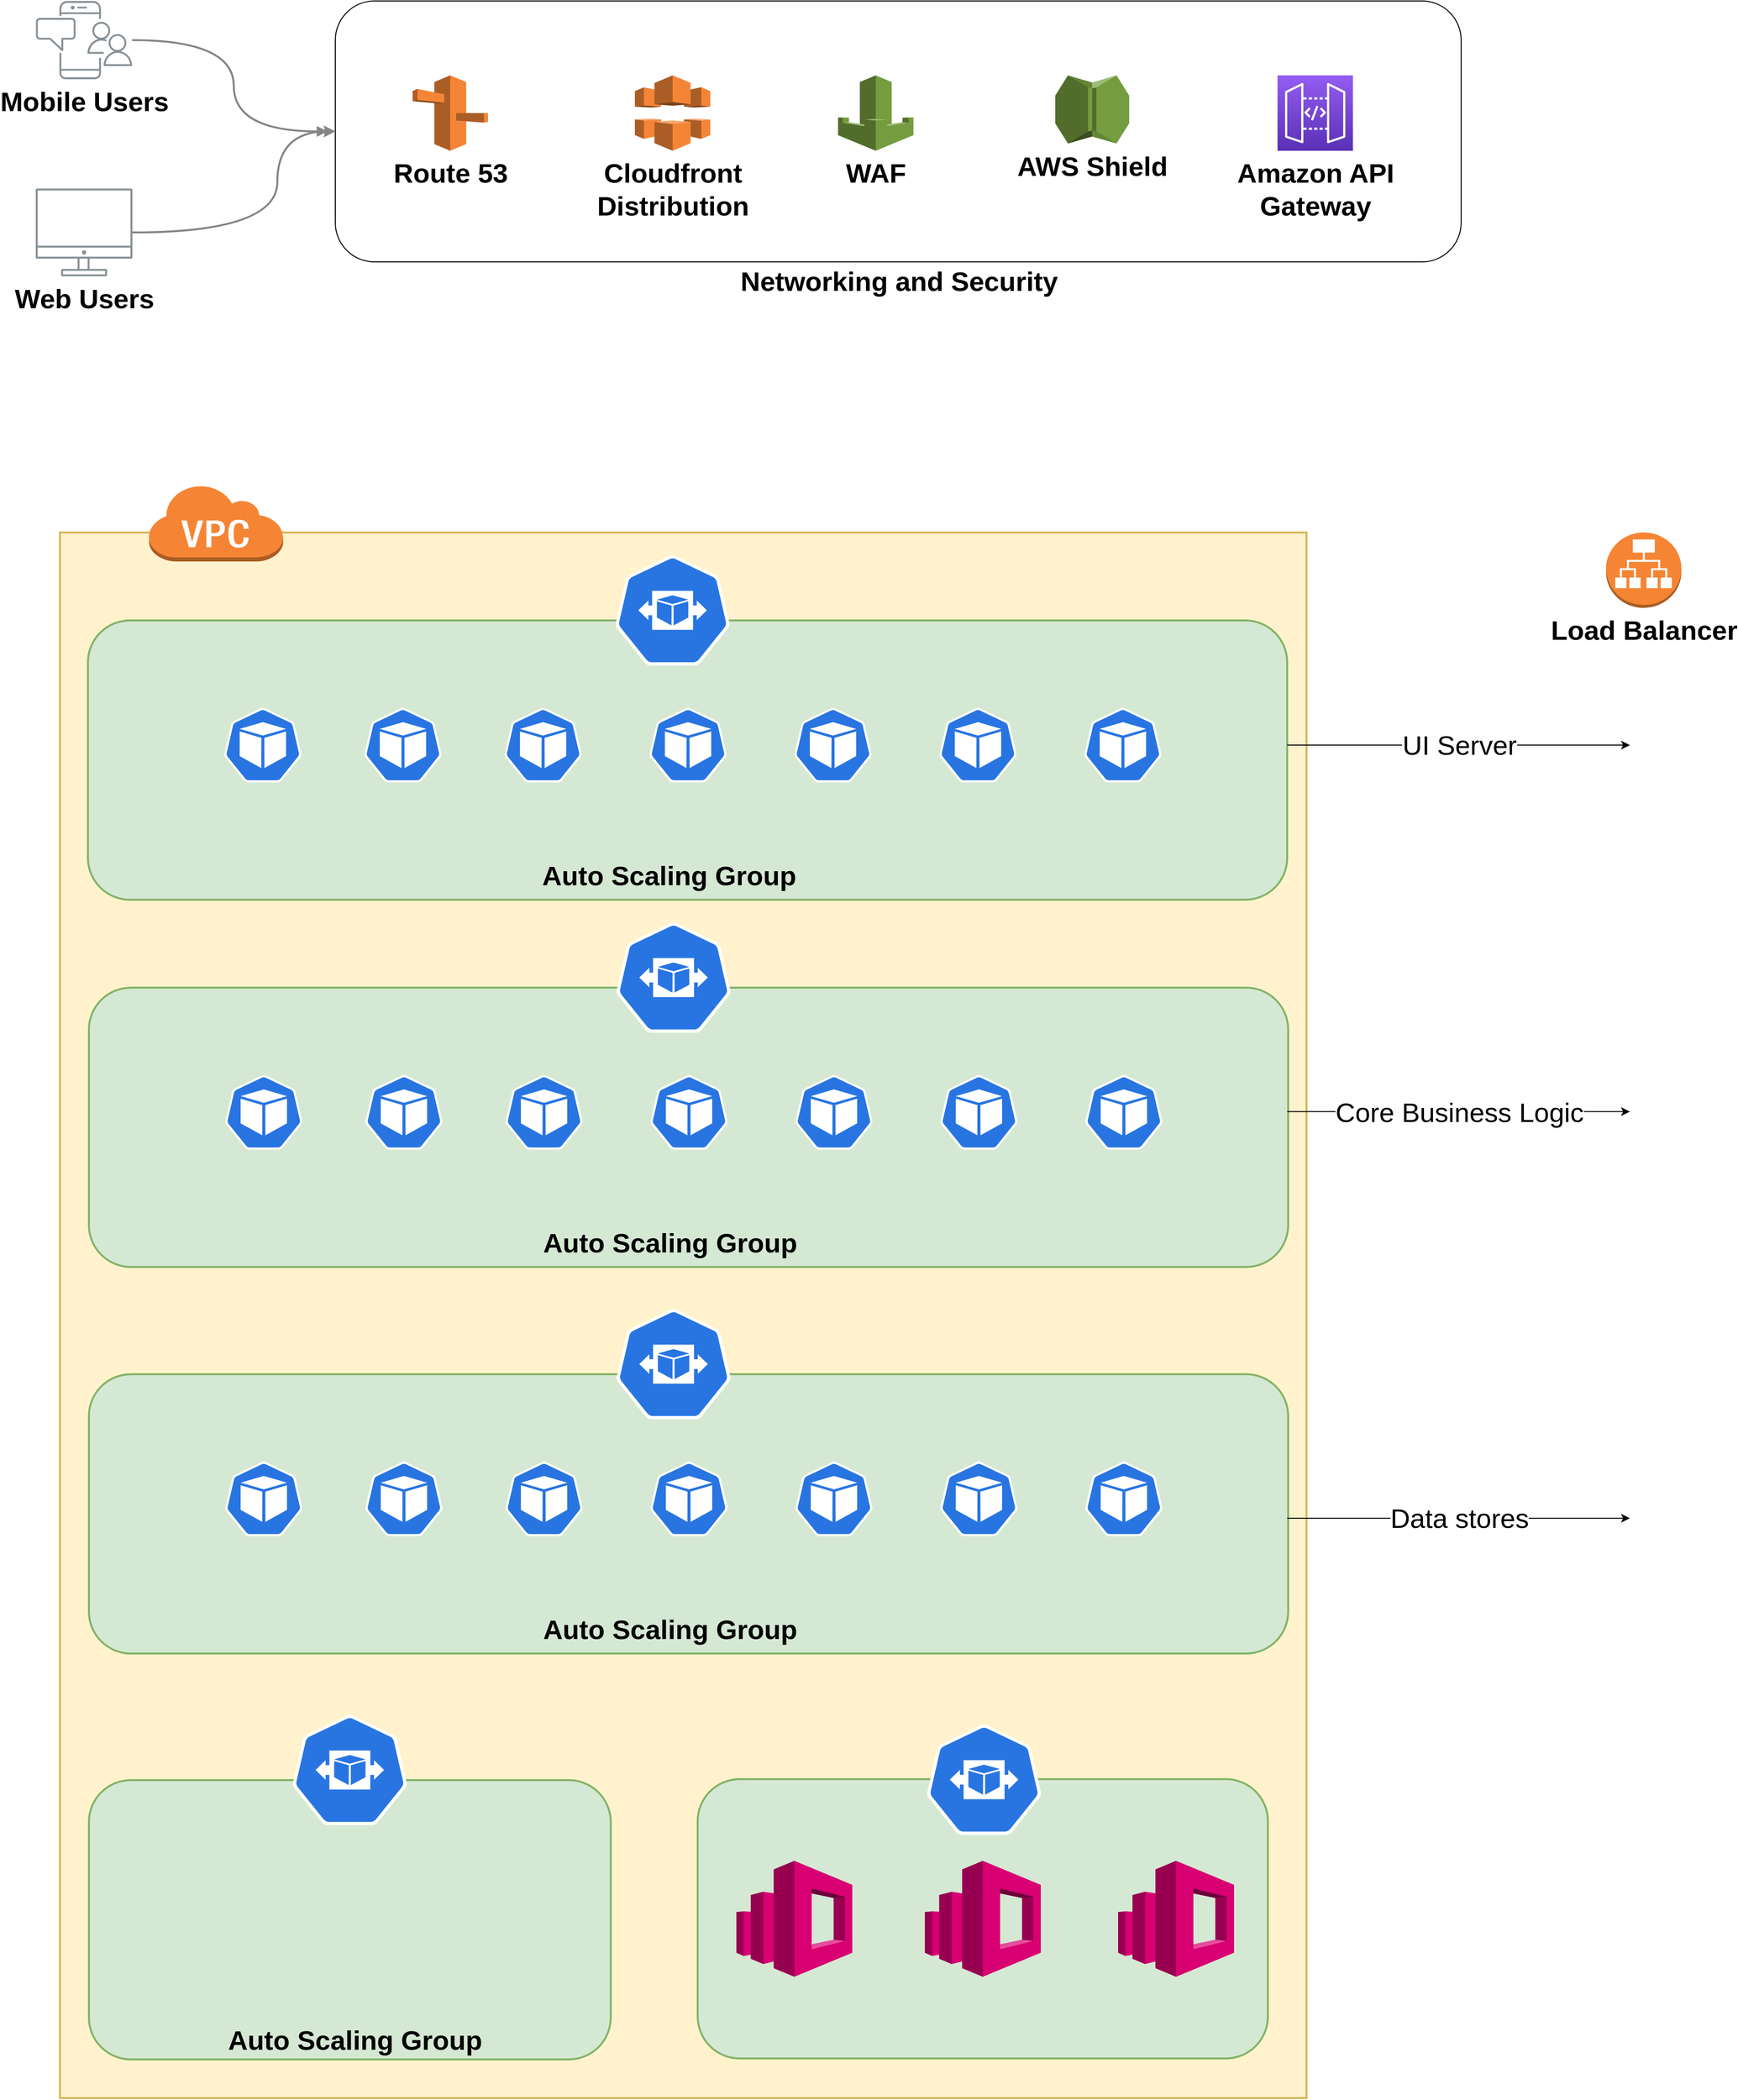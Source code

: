 <mxfile version="15.4.0" type="github">
  <diagram id="Ht1M8jgEwFfnCIfOTk4-" name="Page-1">
    <mxGraphModel dx="1955" dy="1125" grid="1" gridSize="10" guides="1" tooltips="1" connect="1" arrows="1" fold="1" page="1" pageScale="1" pageWidth="1169" pageHeight="827" math="0" shadow="0">
      <root>
        <mxCell id="0" />
        <mxCell id="1" parent="0" />
        <mxCell id="8jDcVQB9mLgturJCLghL-115" value="" style="rounded=0;whiteSpace=wrap;html=1;fontSize=28;strokeWidth=2;fillColor=#fff2cc;strokeColor=#d6b656;fontStyle=1" vertex="1" parent="1">
          <mxGeometry x="190" y="950" width="1290" height="1620" as="geometry" />
        </mxCell>
        <mxCell id="8jDcVQB9mLgturJCLghL-17" value="Networking and Security" style="text;html=1;align=center;verticalAlign=middle;resizable=0;points=[];autosize=1;strokeColor=none;fillColor=none;fontSize=28;fontStyle=1;fontColor=#000000;" vertex="1" parent="1">
          <mxGeometry x="887.5" y="670" width="340" height="40" as="geometry" />
        </mxCell>
        <mxCell id="8jDcVQB9mLgturJCLghL-16" value="" style="rounded=1;whiteSpace=wrap;html=1;fontSize=28;fontStyle=1;fontColor=#000000;" vertex="1" parent="1">
          <mxGeometry x="475" y="400" width="1165" height="270" as="geometry" />
        </mxCell>
        <mxCell id="UEzPUAAOIrF-is8g5C7q-114" value="Amazon API&lt;br style=&quot;font-size: 28px;&quot;&gt;Gateway&lt;br style=&quot;font-size: 28px;&quot;&gt;" style="outlineConnect=0;fontColor=#000000;gradientColor=#945DF2;gradientDirection=north;fillColor=#5A30B5;strokeColor=#ffffff;dashed=0;verticalLabelPosition=bottom;verticalAlign=top;align=center;html=1;fontSize=28;fontStyle=1;aspect=fixed;shape=mxgraph.aws4.resourceIcon;resIcon=mxgraph.aws4.api_gateway;labelBackgroundColor=#ffffff;" parent="1" vertex="1">
          <mxGeometry x="1450" y="477" width="78" height="78" as="geometry" />
        </mxCell>
        <mxCell id="tOSdlADLp0MFVeMP-LaB-2" value="&lt;font style=&quot;font-size: 28px;&quot;&gt;&lt;span style=&quot;font-size: 28px;&quot;&gt;Cloudfront&lt;br style=&quot;font-size: 28px;&quot;&gt;Distribution&lt;/span&gt;&lt;/font&gt;" style="outlineConnect=0;dashed=0;verticalLabelPosition=bottom;verticalAlign=top;align=center;html=1;shape=mxgraph.aws3.cloudfront;fillColor=#F58536;gradientColor=none;fontSize=28;fontStyle=1;fontColor=#000000;" parent="1" vertex="1">
          <mxGeometry x="785" y="477" width="78" height="78" as="geometry" />
        </mxCell>
        <mxCell id="tOSdlADLp0MFVeMP-LaB-8" value="&lt;span style=&quot;font-size: 28px;&quot;&gt;&lt;font style=&quot;font-size: 28px;&quot;&gt;Route 53&lt;/font&gt;&lt;/span&gt;" style="outlineConnect=0;dashed=0;verticalLabelPosition=bottom;verticalAlign=top;align=center;html=1;shape=mxgraph.aws3.route_53;fillColor=#F58536;gradientColor=none;fontSize=28;fontStyle=1;fontColor=#000000;" parent="1" vertex="1">
          <mxGeometry x="555" y="477" width="78" height="78" as="geometry" />
        </mxCell>
        <mxCell id="tOSdlADLp0MFVeMP-LaB-11" value="" style="group;fontSize=28;fontStyle=1;fontColor=#000000;" parent="1" vertex="1" connectable="0">
          <mxGeometry x="165" y="400" width="100" height="285" as="geometry" />
        </mxCell>
        <mxCell id="UEzPUAAOIrF-is8g5C7q-109" value="Web Users" style="outlineConnect=0;gradientColor=none;fontColor=#000000;strokeColor=none;fillColor=#879196;dashed=0;verticalLabelPosition=bottom;verticalAlign=top;align=center;html=1;fontSize=28;fontStyle=1;aspect=fixed;shape=mxgraph.aws4.illustration_desktop;pointerEvents=1;labelBackgroundColor=#ffffff;" parent="tOSdlADLp0MFVeMP-LaB-11" vertex="1">
          <mxGeometry y="194" width="100" height="91" as="geometry" />
        </mxCell>
        <mxCell id="UEzPUAAOIrF-is8g5C7q-110" value="&lt;font style=&quot;font-size: 28px;&quot;&gt;Mobile Users&lt;/font&gt;" style="outlineConnect=0;gradientColor=none;fontColor=#000000;strokeColor=none;fillColor=#879196;dashed=0;verticalLabelPosition=bottom;verticalAlign=top;align=center;html=1;fontSize=28;fontStyle=1;aspect=fixed;shape=mxgraph.aws4.illustration_notification;pointerEvents=1;labelBackgroundColor=#ffffff;" parent="tOSdlADLp0MFVeMP-LaB-11" vertex="1">
          <mxGeometry width="100" height="81" as="geometry" />
        </mxCell>
        <mxCell id="tOSdlADLp0MFVeMP-LaB-24" style="edgeStyle=orthogonalEdgeStyle;curved=1;rounded=0;orthogonalLoop=1;jettySize=auto;html=1;entryX=0;entryY=0.5;entryDx=0;entryDy=0;endArrow=doubleBlock;endFill=1;strokeColor=#858585;strokeWidth=2;fontSize=28;fontStyle=1;fontColor=#000000;" parent="1" source="UEzPUAAOIrF-is8g5C7q-110" target="8jDcVQB9mLgturJCLghL-16" edge="1">
          <mxGeometry x="165" y="400" as="geometry" />
        </mxCell>
        <mxCell id="8jDcVQB9mLgturJCLghL-1" value="WAF" style="outlineConnect=0;dashed=0;verticalLabelPosition=bottom;verticalAlign=top;align=center;html=1;shape=mxgraph.aws3.waf;fillColor=#759C3E;gradientColor=none;fontSize=28;fontStyle=1;fontColor=#000000;" vertex="1" parent="1">
          <mxGeometry x="995.25" y="477" width="78" height="78" as="geometry" />
        </mxCell>
        <mxCell id="8jDcVQB9mLgturJCLghL-2" style="edgeStyle=orthogonalEdgeStyle;orthogonalLoop=1;jettySize=auto;html=1;entryX=0;entryY=0.5;entryDx=0;entryDy=0;fontSize=28;fontStyle=1;fontColor=#000000;strokeColor=#858585;curved=1;strokeWidth=2;" edge="1" parent="1" source="UEzPUAAOIrF-is8g5C7q-109" target="8jDcVQB9mLgturJCLghL-16">
          <mxGeometry x="165" y="400" as="geometry">
            <Array as="points">
              <mxPoint x="415" y="640" />
              <mxPoint x="415" y="535" />
            </Array>
          </mxGeometry>
        </mxCell>
        <mxCell id="8jDcVQB9mLgturJCLghL-23" value="Load Balancer" style="outlineConnect=0;dashed=0;verticalLabelPosition=bottom;verticalAlign=top;align=center;html=1;shape=mxgraph.aws3.application_load_balancer;fillColor=#F58534;gradientColor=none;fontSize=28;strokeWidth=2;fontStyle=1;fontColor=#000000;" vertex="1" parent="1">
          <mxGeometry x="1790" y="950" width="78" height="78" as="geometry" />
        </mxCell>
        <mxCell id="8jDcVQB9mLgturJCLghL-113" value="" style="outlineConnect=0;dashed=0;verticalLabelPosition=bottom;verticalAlign=top;align=center;html=1;shape=mxgraph.aws3.virtual_private_cloud;fillColor=#F58534;gradientColor=none;fontSize=28;fontColor=#000000;strokeWidth=2;fontStyle=1" vertex="1" parent="1">
          <mxGeometry x="281.04" y="900" width="140" height="80" as="geometry" />
        </mxCell>
        <mxCell id="8jDcVQB9mLgturJCLghL-260" value="" style="group" vertex="1" connectable="0" parent="1">
          <mxGeometry x="219" y="970" width="1241" height="360" as="geometry" />
        </mxCell>
        <mxCell id="8jDcVQB9mLgturJCLghL-19" value="" style="rounded=1;whiteSpace=wrap;html=1;fontSize=28;fillColor=#d5e8d4;strokeWidth=2;fontStyle=1;strokeColor=#82b366;" vertex="1" parent="8jDcVQB9mLgturJCLghL-260">
          <mxGeometry y="71.03" width="1241" height="288.97" as="geometry" />
        </mxCell>
        <mxCell id="8jDcVQB9mLgturJCLghL-246" value="" style="sketch=0;html=1;dashed=0;whitespace=wrap;fillColor=#2875E2;strokeColor=#ffffff;points=[[0.005,0.63,0],[0.1,0.2,0],[0.9,0.2,0],[0.5,0,0],[0.995,0.63,0],[0.72,0.99,0],[0.5,1,0],[0.28,0.99,0]];shape=mxgraph.kubernetes.icon;prIcon=hpa;fontSize=28;fontColor=#000000;fontStyle=1" vertex="1" parent="8jDcVQB9mLgturJCLghL-260">
          <mxGeometry x="545.86" width="118.29" height="121.04" as="geometry" />
        </mxCell>
        <mxCell id="8jDcVQB9mLgturJCLghL-250" value="&lt;span style=&quot;font-size: 28px;&quot;&gt;Auto Scaling Group&lt;/span&gt;" style="text;html=1;align=center;verticalAlign=middle;resizable=0;points=[];autosize=1;strokeColor=none;fillColor=none;fontSize=28;fontColor=#000000;fontStyle=1" vertex="1" parent="8jDcVQB9mLgturJCLghL-260">
          <mxGeometry x="461" y="315" width="280" height="40" as="geometry" />
        </mxCell>
        <mxCell id="8jDcVQB9mLgturJCLghL-252" value="" style="sketch=0;html=1;dashed=0;whitespace=wrap;fillColor=#2875E2;strokeColor=#ffffff;points=[[0.005,0.63,0],[0.1,0.2,0],[0.9,0.2,0],[0.5,0,0],[0.995,0.63,0],[0.72,0.99,0],[0.5,1,0],[0.28,0.99,0]];shape=mxgraph.kubernetes.icon;prIcon=pod;fontSize=28;fontColor=#000000;fontStyle=1" vertex="1" parent="8jDcVQB9mLgturJCLghL-260">
          <mxGeometry x="141" y="160" width="80" height="80" as="geometry" />
        </mxCell>
        <mxCell id="8jDcVQB9mLgturJCLghL-253" value="" style="sketch=0;html=1;dashed=0;whitespace=wrap;fillColor=#2875E2;strokeColor=#ffffff;points=[[0.005,0.63,0],[0.1,0.2,0],[0.9,0.2,0],[0.5,0,0],[0.995,0.63,0],[0.72,0.99,0],[0.5,1,0],[0.28,0.99,0]];shape=mxgraph.kubernetes.icon;prIcon=pod;fontSize=28;fontColor=#000000;fontStyle=1" vertex="1" parent="8jDcVQB9mLgturJCLghL-260">
          <mxGeometry x="286" y="160" width="80" height="80" as="geometry" />
        </mxCell>
        <mxCell id="8jDcVQB9mLgturJCLghL-254" value="" style="sketch=0;html=1;dashed=0;whitespace=wrap;fillColor=#2875E2;strokeColor=#ffffff;points=[[0.005,0.63,0],[0.1,0.2,0],[0.9,0.2,0],[0.5,0,0],[0.995,0.63,0],[0.72,0.99,0],[0.5,1,0],[0.28,0.99,0]];shape=mxgraph.kubernetes.icon;prIcon=pod;fontSize=28;fontColor=#000000;fontStyle=1" vertex="1" parent="8jDcVQB9mLgturJCLghL-260">
          <mxGeometry x="431" y="160" width="80" height="80" as="geometry" />
        </mxCell>
        <mxCell id="8jDcVQB9mLgturJCLghL-255" value="" style="sketch=0;html=1;dashed=0;whitespace=wrap;fillColor=#2875E2;strokeColor=#ffffff;points=[[0.005,0.63,0],[0.1,0.2,0],[0.9,0.2,0],[0.5,0,0],[0.995,0.63,0],[0.72,0.99,0],[0.5,1,0],[0.28,0.99,0]];shape=mxgraph.kubernetes.icon;prIcon=pod;fontSize=28;fontColor=#000000;fontStyle=1" vertex="1" parent="8jDcVQB9mLgturJCLghL-260">
          <mxGeometry x="581" y="160" width="80" height="80" as="geometry" />
        </mxCell>
        <mxCell id="8jDcVQB9mLgturJCLghL-256" value="" style="sketch=0;html=1;dashed=0;whitespace=wrap;fillColor=#2875E2;strokeColor=#ffffff;points=[[0.005,0.63,0],[0.1,0.2,0],[0.9,0.2,0],[0.5,0,0],[0.995,0.63,0],[0.72,0.99,0],[0.5,1,0],[0.28,0.99,0]];shape=mxgraph.kubernetes.icon;prIcon=pod;fontSize=28;fontColor=#000000;fontStyle=1" vertex="1" parent="8jDcVQB9mLgturJCLghL-260">
          <mxGeometry x="731" y="160" width="80" height="80" as="geometry" />
        </mxCell>
        <mxCell id="8jDcVQB9mLgturJCLghL-257" value="" style="sketch=0;html=1;dashed=0;whitespace=wrap;fillColor=#2875E2;strokeColor=#ffffff;points=[[0.005,0.63,0],[0.1,0.2,0],[0.9,0.2,0],[0.5,0,0],[0.995,0.63,0],[0.72,0.99,0],[0.5,1,0],[0.28,0.99,0]];shape=mxgraph.kubernetes.icon;prIcon=pod;fontSize=28;fontColor=#000000;fontStyle=1" vertex="1" parent="8jDcVQB9mLgturJCLghL-260">
          <mxGeometry x="881" y="160" width="80" height="80" as="geometry" />
        </mxCell>
        <mxCell id="8jDcVQB9mLgturJCLghL-258" value="" style="sketch=0;html=1;dashed=0;whitespace=wrap;fillColor=#2875E2;strokeColor=#ffffff;points=[[0.005,0.63,0],[0.1,0.2,0],[0.9,0.2,0],[0.5,0,0],[0.995,0.63,0],[0.72,0.99,0],[0.5,1,0],[0.28,0.99,0]];shape=mxgraph.kubernetes.icon;prIcon=pod;fontSize=28;fontColor=#000000;fontStyle=1" vertex="1" parent="8jDcVQB9mLgturJCLghL-260">
          <mxGeometry x="1031" y="160" width="80" height="80" as="geometry" />
        </mxCell>
        <mxCell id="8jDcVQB9mLgturJCLghL-261" value="" style="group" vertex="1" connectable="0" parent="1">
          <mxGeometry x="220" y="1350" width="1241" height="360" as="geometry" />
        </mxCell>
        <mxCell id="8jDcVQB9mLgturJCLghL-262" value="" style="rounded=1;whiteSpace=wrap;html=1;fontSize=28;fillColor=#d5e8d4;strokeWidth=2;fontStyle=1;strokeColor=#82b366;" vertex="1" parent="8jDcVQB9mLgturJCLghL-261">
          <mxGeometry y="71.03" width="1241" height="288.97" as="geometry" />
        </mxCell>
        <mxCell id="8jDcVQB9mLgturJCLghL-263" value="" style="sketch=0;html=1;dashed=0;whitespace=wrap;fillColor=#2875E2;strokeColor=#ffffff;points=[[0.005,0.63,0],[0.1,0.2,0],[0.9,0.2,0],[0.5,0,0],[0.995,0.63,0],[0.72,0.99,0],[0.5,1,0],[0.28,0.99,0]];shape=mxgraph.kubernetes.icon;prIcon=hpa;fontSize=28;fontColor=#000000;fontStyle=1" vertex="1" parent="8jDcVQB9mLgturJCLghL-261">
          <mxGeometry x="545.86" width="118.29" height="121.04" as="geometry" />
        </mxCell>
        <mxCell id="8jDcVQB9mLgturJCLghL-264" value="&lt;span style=&quot;font-size: 28px;&quot;&gt;Auto Scaling Group&lt;/span&gt;" style="text;html=1;align=center;verticalAlign=middle;resizable=0;points=[];autosize=1;strokeColor=none;fillColor=none;fontSize=28;fontColor=#000000;fontStyle=1" vertex="1" parent="8jDcVQB9mLgturJCLghL-261">
          <mxGeometry x="461" y="315" width="280" height="40" as="geometry" />
        </mxCell>
        <mxCell id="8jDcVQB9mLgturJCLghL-265" value="" style="sketch=0;html=1;dashed=0;whitespace=wrap;fillColor=#2875E2;strokeColor=#ffffff;points=[[0.005,0.63,0],[0.1,0.2,0],[0.9,0.2,0],[0.5,0,0],[0.995,0.63,0],[0.72,0.99,0],[0.5,1,0],[0.28,0.99,0]];shape=mxgraph.kubernetes.icon;prIcon=pod;fontSize=28;fontColor=#000000;fontStyle=1" vertex="1" parent="8jDcVQB9mLgturJCLghL-261">
          <mxGeometry x="141" y="160" width="80" height="80" as="geometry" />
        </mxCell>
        <mxCell id="8jDcVQB9mLgturJCLghL-266" value="" style="sketch=0;html=1;dashed=0;whitespace=wrap;fillColor=#2875E2;strokeColor=#ffffff;points=[[0.005,0.63,0],[0.1,0.2,0],[0.9,0.2,0],[0.5,0,0],[0.995,0.63,0],[0.72,0.99,0],[0.5,1,0],[0.28,0.99,0]];shape=mxgraph.kubernetes.icon;prIcon=pod;fontSize=28;fontColor=#000000;fontStyle=1" vertex="1" parent="8jDcVQB9mLgturJCLghL-261">
          <mxGeometry x="286" y="160" width="80" height="80" as="geometry" />
        </mxCell>
        <mxCell id="8jDcVQB9mLgturJCLghL-267" value="" style="sketch=0;html=1;dashed=0;whitespace=wrap;fillColor=#2875E2;strokeColor=#ffffff;points=[[0.005,0.63,0],[0.1,0.2,0],[0.9,0.2,0],[0.5,0,0],[0.995,0.63,0],[0.72,0.99,0],[0.5,1,0],[0.28,0.99,0]];shape=mxgraph.kubernetes.icon;prIcon=pod;fontSize=28;fontColor=#000000;fontStyle=1" vertex="1" parent="8jDcVQB9mLgturJCLghL-261">
          <mxGeometry x="431" y="160" width="80" height="80" as="geometry" />
        </mxCell>
        <mxCell id="8jDcVQB9mLgturJCLghL-268" value="" style="sketch=0;html=1;dashed=0;whitespace=wrap;fillColor=#2875E2;strokeColor=#ffffff;points=[[0.005,0.63,0],[0.1,0.2,0],[0.9,0.2,0],[0.5,0,0],[0.995,0.63,0],[0.72,0.99,0],[0.5,1,0],[0.28,0.99,0]];shape=mxgraph.kubernetes.icon;prIcon=pod;fontSize=28;fontColor=#000000;fontStyle=1" vertex="1" parent="8jDcVQB9mLgturJCLghL-261">
          <mxGeometry x="581" y="160" width="80" height="80" as="geometry" />
        </mxCell>
        <mxCell id="8jDcVQB9mLgturJCLghL-269" value="" style="sketch=0;html=1;dashed=0;whitespace=wrap;fillColor=#2875E2;strokeColor=#ffffff;points=[[0.005,0.63,0],[0.1,0.2,0],[0.9,0.2,0],[0.5,0,0],[0.995,0.63,0],[0.72,0.99,0],[0.5,1,0],[0.28,0.99,0]];shape=mxgraph.kubernetes.icon;prIcon=pod;fontSize=28;fontColor=#000000;fontStyle=1" vertex="1" parent="8jDcVQB9mLgturJCLghL-261">
          <mxGeometry x="731" y="160" width="80" height="80" as="geometry" />
        </mxCell>
        <mxCell id="8jDcVQB9mLgturJCLghL-270" value="" style="sketch=0;html=1;dashed=0;whitespace=wrap;fillColor=#2875E2;strokeColor=#ffffff;points=[[0.005,0.63,0],[0.1,0.2,0],[0.9,0.2,0],[0.5,0,0],[0.995,0.63,0],[0.72,0.99,0],[0.5,1,0],[0.28,0.99,0]];shape=mxgraph.kubernetes.icon;prIcon=pod;fontSize=28;fontColor=#000000;fontStyle=1" vertex="1" parent="8jDcVQB9mLgturJCLghL-261">
          <mxGeometry x="881" y="160" width="80" height="80" as="geometry" />
        </mxCell>
        <mxCell id="8jDcVQB9mLgturJCLghL-271" value="" style="sketch=0;html=1;dashed=0;whitespace=wrap;fillColor=#2875E2;strokeColor=#ffffff;points=[[0.005,0.63,0],[0.1,0.2,0],[0.9,0.2,0],[0.5,0,0],[0.995,0.63,0],[0.72,0.99,0],[0.5,1,0],[0.28,0.99,0]];shape=mxgraph.kubernetes.icon;prIcon=pod;fontSize=28;fontColor=#000000;fontStyle=1" vertex="1" parent="8jDcVQB9mLgturJCLghL-261">
          <mxGeometry x="1031" y="160" width="80" height="80" as="geometry" />
        </mxCell>
        <mxCell id="8jDcVQB9mLgturJCLghL-272" value="" style="group;labelBackgroundColor=default;" vertex="1" connectable="0" parent="1">
          <mxGeometry x="220" y="1750" width="1241" height="360" as="geometry" />
        </mxCell>
        <mxCell id="8jDcVQB9mLgturJCLghL-273" value="" style="rounded=1;whiteSpace=wrap;html=1;fontSize=28;fillColor=#d5e8d4;strokeWidth=2;fontStyle=1;strokeColor=#82b366;" vertex="1" parent="8jDcVQB9mLgturJCLghL-272">
          <mxGeometry y="71.03" width="1241" height="288.97" as="geometry" />
        </mxCell>
        <mxCell id="8jDcVQB9mLgturJCLghL-274" value="" style="sketch=0;html=1;dashed=0;whitespace=wrap;fillColor=#2875E2;strokeColor=#ffffff;points=[[0.005,0.63,0],[0.1,0.2,0],[0.9,0.2,0],[0.5,0,0],[0.995,0.63,0],[0.72,0.99,0],[0.5,1,0],[0.28,0.99,0]];shape=mxgraph.kubernetes.icon;prIcon=hpa;fontSize=28;fontColor=#000000;fontStyle=1" vertex="1" parent="8jDcVQB9mLgturJCLghL-272">
          <mxGeometry x="545.86" width="118.29" height="121.04" as="geometry" />
        </mxCell>
        <mxCell id="8jDcVQB9mLgturJCLghL-275" value="&lt;span style=&quot;font-size: 28px;&quot;&gt;Auto Scaling Group&lt;/span&gt;" style="text;html=1;align=center;verticalAlign=middle;resizable=0;points=[];autosize=1;strokeColor=none;fillColor=none;fontSize=28;fontColor=#000000;fontStyle=1" vertex="1" parent="8jDcVQB9mLgturJCLghL-272">
          <mxGeometry x="461" y="315" width="280" height="40" as="geometry" />
        </mxCell>
        <mxCell id="8jDcVQB9mLgturJCLghL-276" value="" style="sketch=0;html=1;dashed=0;whitespace=wrap;fillColor=#2875E2;strokeColor=#ffffff;points=[[0.005,0.63,0],[0.1,0.2,0],[0.9,0.2,0],[0.5,0,0],[0.995,0.63,0],[0.72,0.99,0],[0.5,1,0],[0.28,0.99,0]];shape=mxgraph.kubernetes.icon;prIcon=pod;fontSize=28;fontColor=#000000;fontStyle=1" vertex="1" parent="8jDcVQB9mLgturJCLghL-272">
          <mxGeometry x="141" y="160" width="80" height="80" as="geometry" />
        </mxCell>
        <mxCell id="8jDcVQB9mLgturJCLghL-277" value="" style="sketch=0;html=1;dashed=0;whitespace=wrap;fillColor=#2875E2;strokeColor=#ffffff;points=[[0.005,0.63,0],[0.1,0.2,0],[0.9,0.2,0],[0.5,0,0],[0.995,0.63,0],[0.72,0.99,0],[0.5,1,0],[0.28,0.99,0]];shape=mxgraph.kubernetes.icon;prIcon=pod;fontSize=28;fontColor=#000000;fontStyle=1" vertex="1" parent="8jDcVQB9mLgturJCLghL-272">
          <mxGeometry x="286" y="160" width="80" height="80" as="geometry" />
        </mxCell>
        <mxCell id="8jDcVQB9mLgturJCLghL-278" value="" style="sketch=0;html=1;dashed=0;whitespace=wrap;fillColor=#2875E2;strokeColor=#ffffff;points=[[0.005,0.63,0],[0.1,0.2,0],[0.9,0.2,0],[0.5,0,0],[0.995,0.63,0],[0.72,0.99,0],[0.5,1,0],[0.28,0.99,0]];shape=mxgraph.kubernetes.icon;prIcon=pod;fontSize=28;fontColor=#000000;fontStyle=1" vertex="1" parent="8jDcVQB9mLgturJCLghL-272">
          <mxGeometry x="431" y="160" width="80" height="80" as="geometry" />
        </mxCell>
        <mxCell id="8jDcVQB9mLgturJCLghL-279" value="" style="sketch=0;html=1;dashed=0;whitespace=wrap;fillColor=#2875E2;strokeColor=#ffffff;points=[[0.005,0.63,0],[0.1,0.2,0],[0.9,0.2,0],[0.5,0,0],[0.995,0.63,0],[0.72,0.99,0],[0.5,1,0],[0.28,0.99,0]];shape=mxgraph.kubernetes.icon;prIcon=pod;fontSize=28;fontColor=#000000;fontStyle=1" vertex="1" parent="8jDcVQB9mLgturJCLghL-272">
          <mxGeometry x="581" y="160" width="80" height="80" as="geometry" />
        </mxCell>
        <mxCell id="8jDcVQB9mLgturJCLghL-280" value="" style="sketch=0;html=1;dashed=0;whitespace=wrap;fillColor=#2875E2;strokeColor=#ffffff;points=[[0.005,0.63,0],[0.1,0.2,0],[0.9,0.2,0],[0.5,0,0],[0.995,0.63,0],[0.72,0.99,0],[0.5,1,0],[0.28,0.99,0]];shape=mxgraph.kubernetes.icon;prIcon=pod;fontSize=28;fontColor=#000000;fontStyle=1" vertex="1" parent="8jDcVQB9mLgturJCLghL-272">
          <mxGeometry x="731" y="160" width="80" height="80" as="geometry" />
        </mxCell>
        <mxCell id="8jDcVQB9mLgturJCLghL-281" value="" style="sketch=0;html=1;dashed=0;whitespace=wrap;fillColor=#2875E2;strokeColor=#ffffff;points=[[0.005,0.63,0],[0.1,0.2,0],[0.9,0.2,0],[0.5,0,0],[0.995,0.63,0],[0.72,0.99,0],[0.5,1,0],[0.28,0.99,0]];shape=mxgraph.kubernetes.icon;prIcon=pod;fontSize=28;fontColor=#000000;fontStyle=1" vertex="1" parent="8jDcVQB9mLgturJCLghL-272">
          <mxGeometry x="881" y="160" width="80" height="80" as="geometry" />
        </mxCell>
        <mxCell id="8jDcVQB9mLgturJCLghL-282" value="" style="sketch=0;html=1;dashed=0;whitespace=wrap;fillColor=#2875E2;strokeColor=#ffffff;points=[[0.005,0.63,0],[0.1,0.2,0],[0.9,0.2,0],[0.5,0,0],[0.995,0.63,0],[0.72,0.99,0],[0.5,1,0],[0.28,0.99,0]];shape=mxgraph.kubernetes.icon;prIcon=pod;fontSize=28;fontColor=#000000;fontStyle=1" vertex="1" parent="8jDcVQB9mLgturJCLghL-272">
          <mxGeometry x="1031" y="160" width="80" height="80" as="geometry" />
        </mxCell>
        <mxCell id="8jDcVQB9mLgturJCLghL-305" value="" style="endArrow=classic;html=1;rounded=0;fontSize=28;fontColor=#000000;edgeStyle=orthogonalEdgeStyle;curved=1;" edge="1" parent="1">
          <mxGeometry relative="1" as="geometry">
            <mxPoint x="1460" y="1170" as="sourcePoint" />
            <mxPoint x="1814.571" y="1170" as="targetPoint" />
          </mxGeometry>
        </mxCell>
        <mxCell id="8jDcVQB9mLgturJCLghL-306" value="UI Server" style="edgeLabel;resizable=0;html=1;align=center;verticalAlign=middle;labelBackgroundColor=default;fontSize=28;fontColor=#000000;strokeWidth=2;fillColor=none;" connectable="0" vertex="1" parent="8jDcVQB9mLgturJCLghL-305">
          <mxGeometry relative="1" as="geometry" />
        </mxCell>
        <mxCell id="8jDcVQB9mLgturJCLghL-309" value="c4cacfe55bfd" style="endArrow=classic;html=1;rounded=0;fontSize=28;fontColor=#000000;edgeStyle=orthogonalEdgeStyle;curved=1;" edge="1" parent="1">
          <mxGeometry relative="1" as="geometry">
            <mxPoint x="1460" y="1549.29" as="sourcePoint" />
            <mxPoint x="1814.571" y="1549.29" as="targetPoint" />
          </mxGeometry>
        </mxCell>
        <mxCell id="8jDcVQB9mLgturJCLghL-310" value="Core Business Logic" style="edgeLabel;resizable=0;html=1;align=center;verticalAlign=middle;labelBackgroundColor=default;fontSize=28;fontColor=#000000;strokeWidth=2;fillColor=none;" connectable="0" vertex="1" parent="8jDcVQB9mLgturJCLghL-309">
          <mxGeometry relative="1" as="geometry" />
        </mxCell>
        <mxCell id="8jDcVQB9mLgturJCLghL-312" value="Data stores" style="endArrow=classic;html=1;rounded=0;fontSize=28;fontColor=#000000;edgeStyle=orthogonalEdgeStyle;curved=1;" edge="1" parent="1">
          <mxGeometry relative="1" as="geometry">
            <mxPoint x="1460" y="1970" as="sourcePoint" />
            <mxPoint x="1814.571" y="1970" as="targetPoint" />
          </mxGeometry>
        </mxCell>
        <mxCell id="8jDcVQB9mLgturJCLghL-295" value="" style="rounded=1;whiteSpace=wrap;html=1;fontSize=28;fillColor=#d5e8d4;strokeWidth=2;fontStyle=1;strokeColor=#82b366;" vertex="1" parent="1">
          <mxGeometry x="220" y="2241.03" width="540" height="288.97" as="geometry" />
        </mxCell>
        <mxCell id="8jDcVQB9mLgturJCLghL-296" value="" style="sketch=0;html=1;dashed=0;whitespace=wrap;fillColor=#2875E2;strokeColor=#ffffff;points=[[0.005,0.63,0],[0.1,0.2,0],[0.9,0.2,0],[0.5,0,0],[0.995,0.63,0],[0.72,0.99,0],[0.5,1,0],[0.28,0.99,0]];shape=mxgraph.kubernetes.icon;prIcon=hpa;fontSize=28;fontColor=#000000;fontStyle=1" vertex="1" parent="1">
          <mxGeometry x="430.86" y="2170" width="118.29" height="121.04" as="geometry" />
        </mxCell>
        <mxCell id="8jDcVQB9mLgturJCLghL-297" value="&lt;span style=&quot;font-size: 28px;&quot;&gt;Auto Scaling Group&lt;/span&gt;" style="text;html=1;align=center;verticalAlign=middle;resizable=0;points=[];autosize=1;strokeColor=none;fillColor=none;fontSize=28;fontColor=#000000;fontStyle=1" vertex="1" parent="1">
          <mxGeometry x="354.86" y="2490" width="280" height="40" as="geometry" />
        </mxCell>
        <mxCell id="8jDcVQB9mLgturJCLghL-316" value="" style="shape=image;html=1;verticalAlign=top;verticalLabelPosition=bottom;labelBackgroundColor=#ffffff;imageAspect=0;aspect=fixed;image=https://cdn4.iconfinder.com/data/icons/logos-brands-5/24/grafana-128.png;fontSize=28;fontColor=#000000;strokeWidth=2;fillColor=none;" vertex="1" parent="1">
          <mxGeometry x="260" y="2316" width="128" height="128" as="geometry" />
        </mxCell>
        <mxCell id="8jDcVQB9mLgturJCLghL-317" value="" style="shape=image;html=1;verticalAlign=top;verticalLabelPosition=bottom;labelBackgroundColor=#ffffff;imageAspect=0;aspect=fixed;image=https://cdn4.iconfinder.com/data/icons/logos-brands-5/24/grafana-128.png;fontSize=28;fontColor=#000000;strokeWidth=2;fillColor=none;" vertex="1" parent="1">
          <mxGeometry x="430.86" y="2316" width="128" height="128" as="geometry" />
        </mxCell>
        <mxCell id="8jDcVQB9mLgturJCLghL-318" value="" style="shape=image;html=1;verticalAlign=top;verticalLabelPosition=bottom;labelBackgroundColor=#ffffff;imageAspect=0;aspect=fixed;image=https://cdn4.iconfinder.com/data/icons/logos-brands-5/24/grafana-128.png;fontSize=28;fontColor=#000000;strokeWidth=2;fillColor=none;" vertex="1" parent="1">
          <mxGeometry x="600" y="2316" width="128" height="128" as="geometry" />
        </mxCell>
        <mxCell id="8jDcVQB9mLgturJCLghL-323" value="" style="group" vertex="1" connectable="0" parent="1">
          <mxGeometry x="850" y="2240" width="650" height="288.97" as="geometry" />
        </mxCell>
        <mxCell id="8jDcVQB9mLgturJCLghL-322" value="" style="rounded=1;whiteSpace=wrap;html=1;fontSize=28;fillColor=#d5e8d4;strokeWidth=2;fontStyle=1;strokeColor=#82b366;" vertex="1" parent="8jDcVQB9mLgturJCLghL-323">
          <mxGeometry width="590" height="288.97" as="geometry" />
        </mxCell>
        <mxCell id="8jDcVQB9mLgturJCLghL-319" value="" style="outlineConnect=0;dashed=0;verticalLabelPosition=bottom;verticalAlign=top;align=center;html=1;shape=mxgraph.aws3.elasticsearch_service;fillColor=#d80073;labelBackgroundColor=default;fontSize=28;strokeWidth=2;strokeColor=#A50040;fontColor=#ffffff;" vertex="1" parent="8jDcVQB9mLgturJCLghL-323">
          <mxGeometry x="40" y="84.49" width="120" height="120" as="geometry" />
        </mxCell>
        <mxCell id="8jDcVQB9mLgturJCLghL-320" value="" style="outlineConnect=0;dashed=0;verticalLabelPosition=bottom;verticalAlign=top;align=center;html=1;shape=mxgraph.aws3.elasticsearch_service;fillColor=#d80073;labelBackgroundColor=default;fontSize=28;strokeWidth=2;strokeColor=#A50040;fontColor=#ffffff;" vertex="1" parent="8jDcVQB9mLgturJCLghL-323">
          <mxGeometry x="235" y="84.49" width="120" height="120" as="geometry" />
        </mxCell>
        <mxCell id="8jDcVQB9mLgturJCLghL-321" value="" style="outlineConnect=0;dashed=0;verticalLabelPosition=bottom;verticalAlign=top;align=center;html=1;shape=mxgraph.aws3.elasticsearch_service;fillColor=#d80073;labelBackgroundColor=default;fontSize=28;strokeWidth=2;strokeColor=#A50040;fontColor=#ffffff;" vertex="1" parent="8jDcVQB9mLgturJCLghL-323">
          <mxGeometry x="435" y="84.49" width="120" height="120" as="geometry" />
        </mxCell>
        <mxCell id="8jDcVQB9mLgturJCLghL-325" value="" style="sketch=0;html=1;dashed=0;whitespace=wrap;fillColor=#2875E2;strokeColor=#ffffff;points=[[0.005,0.63,0],[0.1,0.2,0],[0.9,0.2,0],[0.5,0,0],[0.995,0.63,0],[0.72,0.99,0],[0.5,1,0],[0.28,0.99,0]];shape=mxgraph.kubernetes.icon;prIcon=hpa;fontSize=28;fontColor=#000000;fontStyle=1" vertex="1" parent="1">
          <mxGeometry x="1087.21" y="2180" width="118.29" height="121.04" as="geometry" />
        </mxCell>
        <mxCell id="8jDcVQB9mLgturJCLghL-327" value="&lt;b&gt;AWS Shield&lt;/b&gt;" style="outlineConnect=0;dashed=0;verticalLabelPosition=bottom;verticalAlign=top;align=center;html=1;shape=mxgraph.aws3.shield;fillColor=#759C3E;gradientColor=none;labelBackgroundColor=default;fontSize=28;fontColor=#000000;strokeWidth=2;" vertex="1" parent="1">
          <mxGeometry x="1220" y="477" width="76.5" height="70.5" as="geometry" />
        </mxCell>
      </root>
    </mxGraphModel>
  </diagram>
</mxfile>
